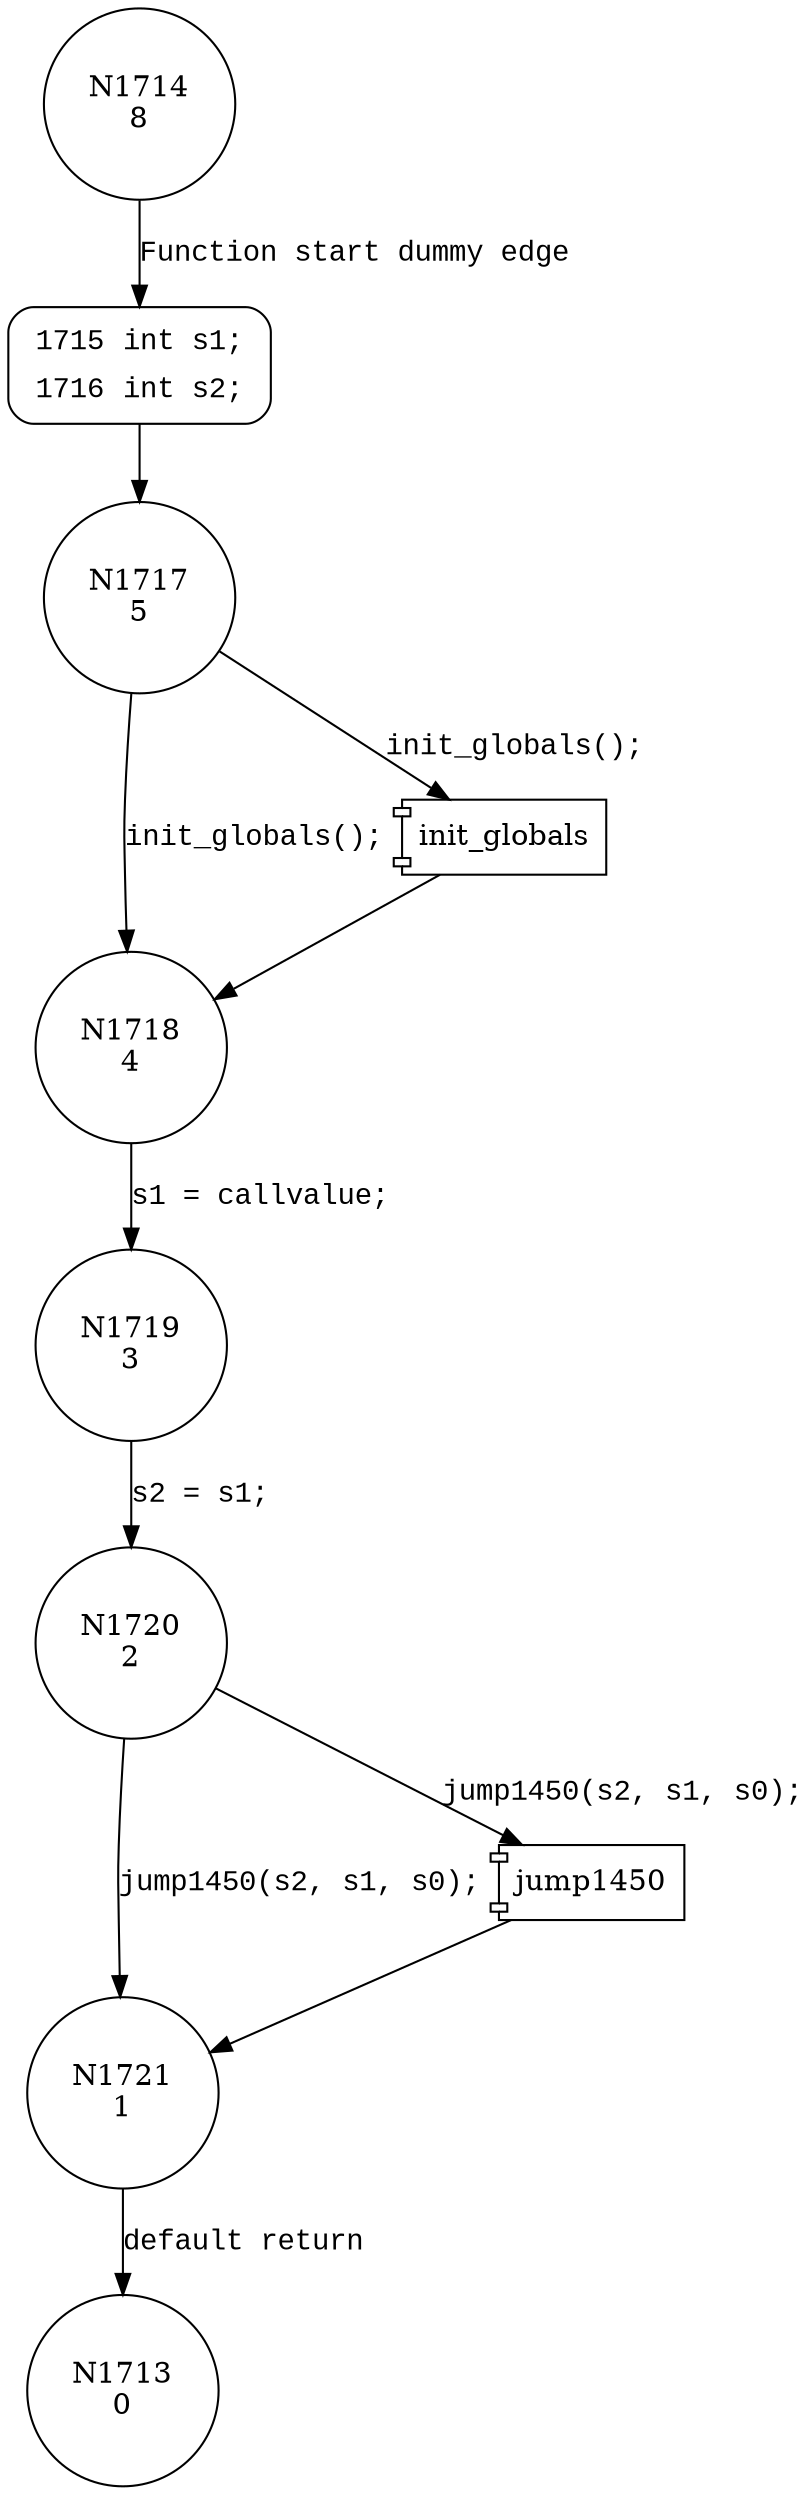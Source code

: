 digraph block1450 {
1714 [shape="circle" label="N1714\n8"]
1715 [shape="circle" label="N1715\n7"]
1717 [shape="circle" label="N1717\n5"]
1718 [shape="circle" label="N1718\n4"]
1719 [shape="circle" label="N1719\n3"]
1720 [shape="circle" label="N1720\n2"]
1721 [shape="circle" label="N1721\n1"]
1713 [shape="circle" label="N1713\n0"]
1715 [style="filled,bold" penwidth="1" fillcolor="white" fontname="Courier New" shape="Mrecord" label=<<table border="0" cellborder="0" cellpadding="3" bgcolor="white"><tr><td align="right">1715</td><td align="left">int s1;</td></tr><tr><td align="right">1716</td><td align="left">int s2;</td></tr></table>>]
1715 -> 1717[label=""]
1714 -> 1715 [label="Function start dummy edge" fontname="Courier New"]
100345 [shape="component" label="init_globals"]
1717 -> 100345 [label="init_globals();" fontname="Courier New"]
100345 -> 1718 [label="" fontname="Courier New"]
1717 -> 1718 [label="init_globals();" fontname="Courier New"]
1718 -> 1719 [label="s1 = callvalue;" fontname="Courier New"]
100346 [shape="component" label="jump1450"]
1720 -> 100346 [label="jump1450(s2, s1, s0);" fontname="Courier New"]
100346 -> 1721 [label="" fontname="Courier New"]
1720 -> 1721 [label="jump1450(s2, s1, s0);" fontname="Courier New"]
1721 -> 1713 [label="default return" fontname="Courier New"]
1719 -> 1720 [label="s2 = s1;" fontname="Courier New"]
}